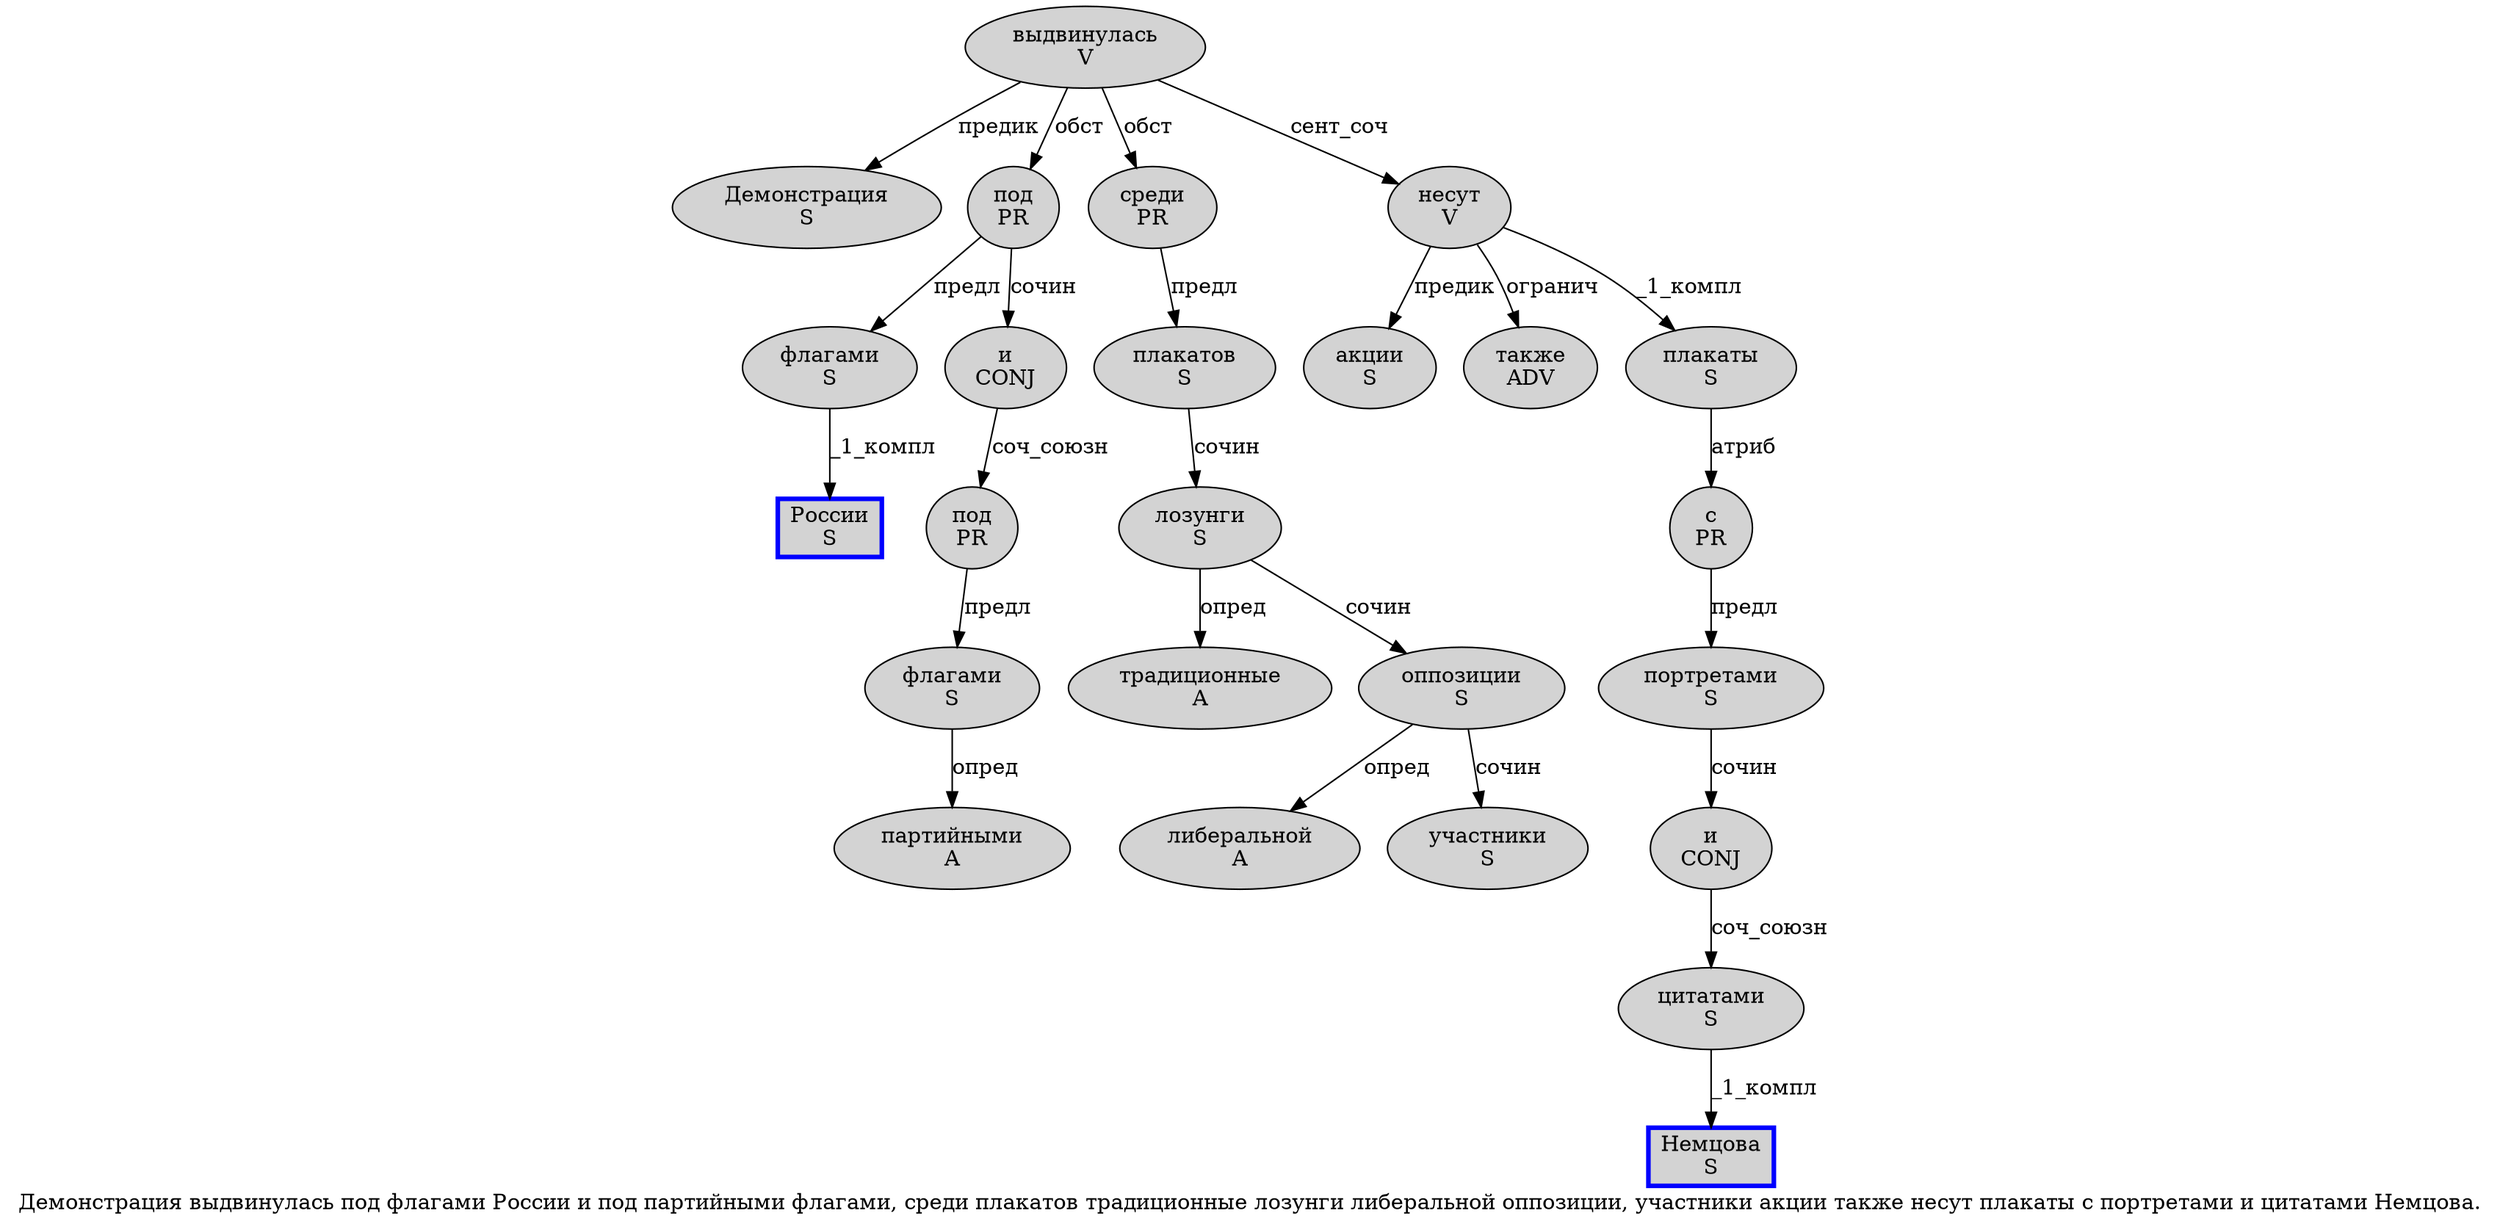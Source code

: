 digraph SENTENCE_1141 {
	graph [label="Демонстрация выдвинулась под флагами России и под партийными флагами, среди плакатов традиционные лозунги либеральной оппозиции, участники акции также несут плакаты с портретами и цитатами Немцова."]
	node [style=filled]
		0 [label="Демонстрация
S" color="" fillcolor=lightgray penwidth=1 shape=ellipse]
		1 [label="выдвинулась
V" color="" fillcolor=lightgray penwidth=1 shape=ellipse]
		2 [label="под
PR" color="" fillcolor=lightgray penwidth=1 shape=ellipse]
		3 [label="флагами
S" color="" fillcolor=lightgray penwidth=1 shape=ellipse]
		4 [label="России
S" color=blue fillcolor=lightgray penwidth=3 shape=box]
		5 [label="и
CONJ" color="" fillcolor=lightgray penwidth=1 shape=ellipse]
		6 [label="под
PR" color="" fillcolor=lightgray penwidth=1 shape=ellipse]
		7 [label="партийными
A" color="" fillcolor=lightgray penwidth=1 shape=ellipse]
		8 [label="флагами
S" color="" fillcolor=lightgray penwidth=1 shape=ellipse]
		10 [label="среди
PR" color="" fillcolor=lightgray penwidth=1 shape=ellipse]
		11 [label="плакатов
S" color="" fillcolor=lightgray penwidth=1 shape=ellipse]
		12 [label="традиционные
A" color="" fillcolor=lightgray penwidth=1 shape=ellipse]
		13 [label="лозунги
S" color="" fillcolor=lightgray penwidth=1 shape=ellipse]
		14 [label="либеральной
A" color="" fillcolor=lightgray penwidth=1 shape=ellipse]
		15 [label="оппозиции
S" color="" fillcolor=lightgray penwidth=1 shape=ellipse]
		17 [label="участники
S" color="" fillcolor=lightgray penwidth=1 shape=ellipse]
		18 [label="акции
S" color="" fillcolor=lightgray penwidth=1 shape=ellipse]
		19 [label="также
ADV" color="" fillcolor=lightgray penwidth=1 shape=ellipse]
		20 [label="несут
V" color="" fillcolor=lightgray penwidth=1 shape=ellipse]
		21 [label="плакаты
S" color="" fillcolor=lightgray penwidth=1 shape=ellipse]
		22 [label="с
PR" color="" fillcolor=lightgray penwidth=1 shape=ellipse]
		23 [label="портретами
S" color="" fillcolor=lightgray penwidth=1 shape=ellipse]
		24 [label="и
CONJ" color="" fillcolor=lightgray penwidth=1 shape=ellipse]
		25 [label="цитатами
S" color="" fillcolor=lightgray penwidth=1 shape=ellipse]
		26 [label="Немцова
S" color=blue fillcolor=lightgray penwidth=3 shape=box]
			22 -> 23 [label="предл"]
			1 -> 0 [label="предик"]
			1 -> 2 [label="обст"]
			1 -> 10 [label="обст"]
			1 -> 20 [label="сент_соч"]
			25 -> 26 [label="_1_компл"]
			21 -> 22 [label="атриб"]
			3 -> 4 [label="_1_компл"]
			10 -> 11 [label="предл"]
			15 -> 14 [label="опред"]
			15 -> 17 [label="сочин"]
			2 -> 3 [label="предл"]
			2 -> 5 [label="сочин"]
			13 -> 12 [label="опред"]
			13 -> 15 [label="сочин"]
			11 -> 13 [label="сочин"]
			8 -> 7 [label="опред"]
			24 -> 25 [label="соч_союзн"]
			5 -> 6 [label="соч_союзн"]
			23 -> 24 [label="сочин"]
			20 -> 18 [label="предик"]
			20 -> 19 [label="огранич"]
			20 -> 21 [label="_1_компл"]
			6 -> 8 [label="предл"]
}